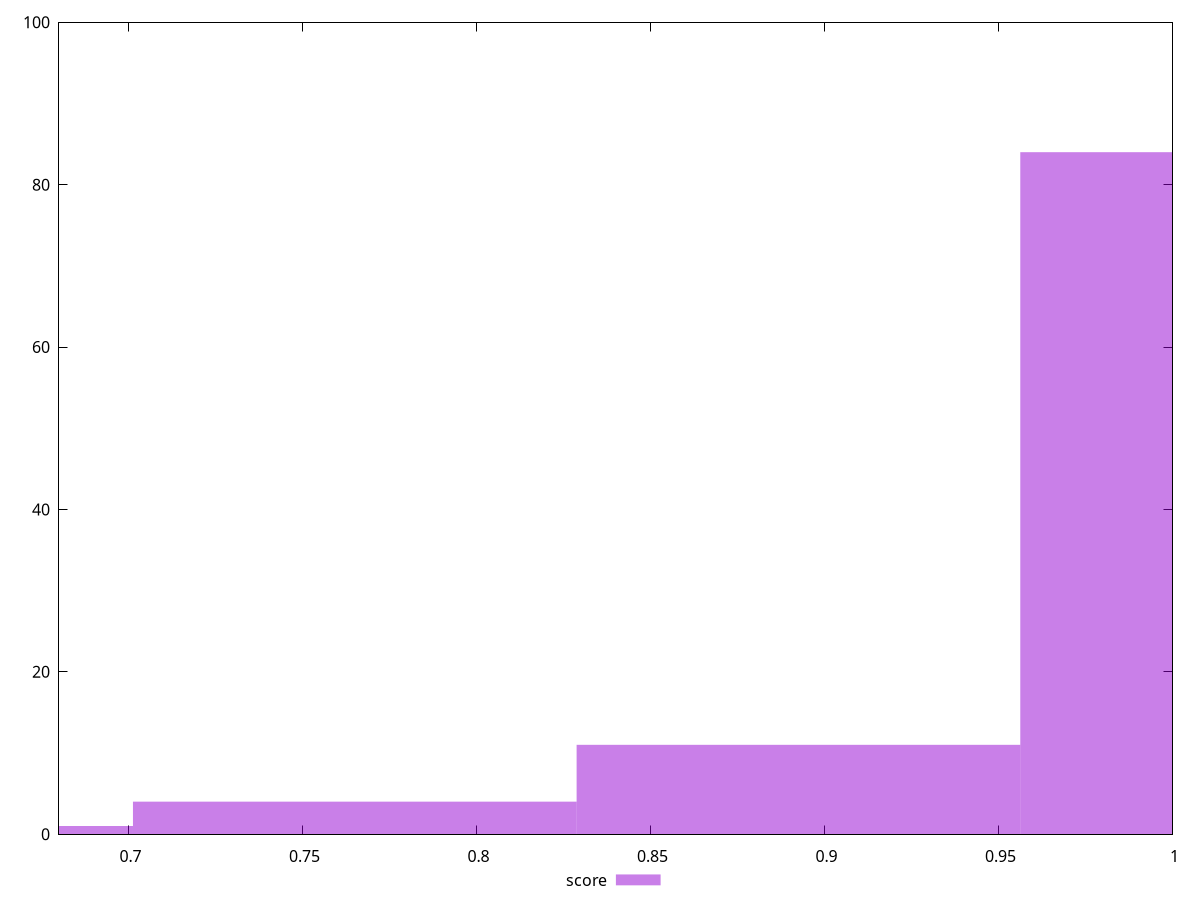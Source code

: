 reset

$score <<EOF
1.0200053563354314 84
0.7650040172515735 4
0.8925046867935025 11
0.6375033477096447 1
EOF

set key outside below
set boxwidth 0.12750066954192893
set xrange [0.68:1]
set yrange [0:100]
set trange [0:100]
set style fill transparent solid 0.5 noborder
set terminal svg size 640, 490 enhanced background rgb 'white'
set output "reports/report_00028_2021-02-24T12-49-42.674Z/unminified-javascript/samples/music/score/histogram.svg"

plot $score title "score" with boxes

reset

